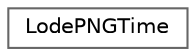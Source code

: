digraph "类继承关系图"
{
 // LATEX_PDF_SIZE
  bgcolor="transparent";
  edge [fontname=Helvetica,fontsize=10,labelfontname=Helvetica,labelfontsize=10];
  node [fontname=Helvetica,fontsize=10,shape=box,height=0.2,width=0.4];
  rankdir="LR";
  Node0 [id="Node000000",label="LodePNGTime",height=0.2,width=0.4,color="grey40", fillcolor="white", style="filled",URL="$struct_lode_p_n_g_time.html",tooltip=" "];
}

